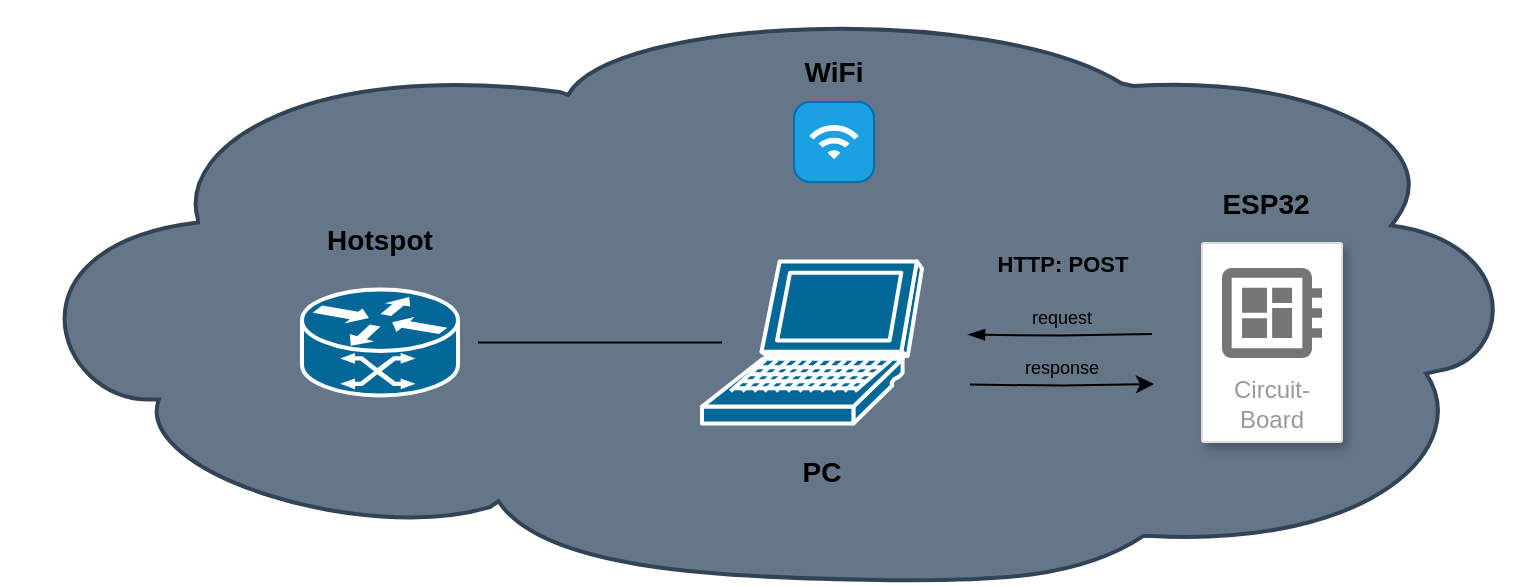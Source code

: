 <mxfile version="21.3.7" type="device">
  <diagram name="Page-1" id="p2hVAeBs_QG5duhE9iot">
    <mxGraphModel dx="683" dy="364" grid="1" gridSize="10" guides="1" tooltips="1" connect="1" arrows="1" fold="1" page="1" pageScale="1" pageWidth="827" pageHeight="1169" math="0" shadow="0">
      <root>
        <mxCell id="0" />
        <mxCell id="1" parent="0" />
        <mxCell id="XhGMM__lmoeZbe08o_R9-7" value="" style="shape=mxgraph.cisco.storage.cloud;sketch=0;html=1;pointerEvents=1;dashed=0;fillColor=#647687;strokeColor=#314354;strokeWidth=2;verticalLabelPosition=bottom;verticalAlign=top;align=center;outlineConnect=0;fontColor=#ffffff;" parent="1" vertex="1">
          <mxGeometry x="34" y="30" width="760" height="290.25" as="geometry" />
        </mxCell>
        <mxCell id="XhGMM__lmoeZbe08o_R9-8" style="edgeStyle=orthogonalEdgeStyle;rounded=0;orthogonalLoop=1;jettySize=auto;html=1;endArrow=none;endFill=0;startArrow=blockThin;startFill=1;" parent="1" edge="1">
          <mxGeometry relative="1" as="geometry">
            <mxPoint x="517" y="196.31" as="sourcePoint" />
            <mxPoint x="609" y="196" as="targetPoint" />
          </mxGeometry>
        </mxCell>
        <mxCell id="XhGMM__lmoeZbe08o_R9-13" style="edgeStyle=orthogonalEdgeStyle;rounded=0;orthogonalLoop=1;jettySize=auto;html=1;endArrow=none;endFill=0;" parent="1" edge="1">
          <mxGeometry relative="1" as="geometry">
            <mxPoint x="394" y="200.25" as="sourcePoint" />
            <mxPoint x="272" y="200.25" as="targetPoint" />
          </mxGeometry>
        </mxCell>
        <mxCell id="XhGMM__lmoeZbe08o_R9-1" value="" style="shape=mxgraph.cisco.computers_and_peripherals.laptop;sketch=0;html=1;pointerEvents=1;dashed=0;fillColor=#036897;strokeColor=#ffffff;strokeWidth=2;verticalLabelPosition=bottom;verticalAlign=top;align=center;outlineConnect=0;shadow=0;" parent="1" vertex="1">
          <mxGeometry x="384" y="159.75" width="110" height="81" as="geometry" />
        </mxCell>
        <mxCell id="XhGMM__lmoeZbe08o_R9-5" value="Circuit-Board" style="strokeColor=#dddddd;shadow=1;strokeWidth=1;rounded=1;absoluteArcSize=1;arcSize=2;labelPosition=center;verticalLabelPosition=middle;align=center;verticalAlign=bottom;spacingLeft=0;fontColor=#999999;fontSize=12;whiteSpace=wrap;spacingBottom=2;html=1;" parent="1" vertex="1">
          <mxGeometry x="634" y="150.5" width="70" height="99.5" as="geometry" />
        </mxCell>
        <mxCell id="XhGMM__lmoeZbe08o_R9-6" value="" style="sketch=0;dashed=0;connectable=0;html=1;fillColor=#757575;strokeColor=none;shape=mxgraph.gcp2.circuit_board;part=1;" parent="XhGMM__lmoeZbe08o_R9-5" vertex="1">
          <mxGeometry x="0.5" width="50" height="45" relative="1" as="geometry">
            <mxPoint x="-25" y="12.5" as="offset" />
          </mxGeometry>
        </mxCell>
        <mxCell id="XhGMM__lmoeZbe08o_R9-9" value="" style="html=1;strokeWidth=1;shadow=0;dashed=0;shape=mxgraph.ios7.misc.wifi;fillColor=#1ba1e2;strokeColor=#006EAF;buttonText=;strokeColor2=#222222;fontSize=8;verticalLabelPosition=bottom;verticalAlign=top;align=center;sketch=0;fontColor=#ffffff;" parent="1" vertex="1">
          <mxGeometry x="430" y="80" width="40" height="40" as="geometry" />
        </mxCell>
        <mxCell id="XhGMM__lmoeZbe08o_R9-12" value="" style="shape=mxgraph.cisco.routers.atm_router;sketch=0;html=1;pointerEvents=1;dashed=0;fillColor=#036897;strokeColor=#ffffff;strokeWidth=2;verticalLabelPosition=bottom;verticalAlign=top;align=center;outlineConnect=0;" parent="1" vertex="1">
          <mxGeometry x="184" y="173.75" width="78" height="53" as="geometry" />
        </mxCell>
        <mxCell id="XhGMM__lmoeZbe08o_R9-16" value="WiFi" style="text;html=1;strokeColor=none;fillColor=none;align=center;verticalAlign=middle;whiteSpace=wrap;rounded=0;fontStyle=1;fontSize=14;" parent="1" vertex="1">
          <mxGeometry x="420" y="50" width="60" height="30" as="geometry" />
        </mxCell>
        <mxCell id="XhGMM__lmoeZbe08o_R9-18" value="Hotspot" style="text;html=1;strokeColor=none;fillColor=none;align=center;verticalAlign=middle;whiteSpace=wrap;rounded=0;fontStyle=1;fontSize=14;" parent="1" vertex="1">
          <mxGeometry x="193" y="133.75" width="60" height="30" as="geometry" />
        </mxCell>
        <mxCell id="XhGMM__lmoeZbe08o_R9-19" value="PC" style="text;html=1;strokeColor=none;fillColor=none;align=center;verticalAlign=middle;whiteSpace=wrap;rounded=0;fontStyle=1;fontSize=14;" parent="1" vertex="1">
          <mxGeometry x="414" y="250" width="60" height="30" as="geometry" />
        </mxCell>
        <mxCell id="XhGMM__lmoeZbe08o_R9-20" value="ESP32" style="text;html=1;strokeColor=none;fillColor=none;align=center;verticalAlign=middle;whiteSpace=wrap;rounded=0;fontStyle=1;fontSize=14;" parent="1" vertex="1">
          <mxGeometry x="636" y="115.5" width="60" height="30" as="geometry" />
        </mxCell>
        <mxCell id="gNJTDKimK5IAVCIkvkkZ-1" value="&lt;span style=&quot;font-size: 11px;&quot;&gt;HTTP: POST&lt;/span&gt;" style="text;html=1;strokeColor=none;fillColor=none;align=center;verticalAlign=middle;whiteSpace=wrap;rounded=0;fontSize=11;fontStyle=1" parent="1" vertex="1">
          <mxGeometry x="503.5" y="145.5" width="121" height="30" as="geometry" />
        </mxCell>
        <mxCell id="dO0ob5pi_f1OVtudyISx-1" style="edgeStyle=orthogonalEdgeStyle;rounded=0;orthogonalLoop=1;jettySize=auto;html=1;endArrow=classic;endFill=1;startArrow=none;startFill=0;" edge="1" parent="1">
          <mxGeometry relative="1" as="geometry">
            <mxPoint x="518" y="221.31" as="sourcePoint" />
            <mxPoint x="610" y="221" as="targetPoint" />
          </mxGeometry>
        </mxCell>
        <mxCell id="dO0ob5pi_f1OVtudyISx-2" value="&lt;span style=&quot;font-size: 9px;&quot;&gt;request&lt;/span&gt;" style="text;html=1;strokeColor=none;fillColor=none;align=center;verticalAlign=middle;whiteSpace=wrap;rounded=0;fontSize=9;fontStyle=0" vertex="1" parent="1">
          <mxGeometry x="528" y="177.75" width="72" height="20.13" as="geometry" />
        </mxCell>
        <mxCell id="dO0ob5pi_f1OVtudyISx-3" value="&lt;span style=&quot;font-size: 9px;&quot;&gt;response&lt;/span&gt;" style="text;html=1;strokeColor=none;fillColor=none;align=center;verticalAlign=middle;whiteSpace=wrap;rounded=0;fontSize=9;fontStyle=0" vertex="1" parent="1">
          <mxGeometry x="528" y="202.62" width="72" height="20.13" as="geometry" />
        </mxCell>
      </root>
    </mxGraphModel>
  </diagram>
</mxfile>
